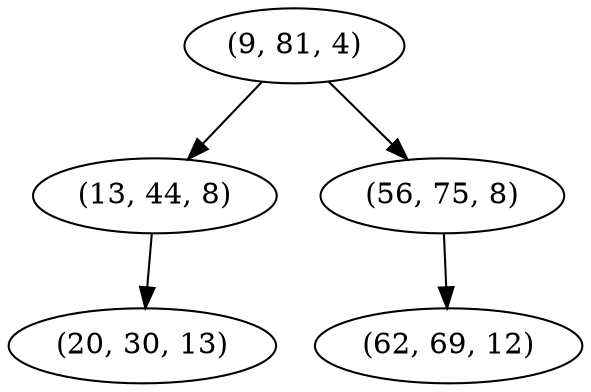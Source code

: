 digraph tree {
    "(9, 81, 4)";
    "(13, 44, 8)";
    "(20, 30, 13)";
    "(56, 75, 8)";
    "(62, 69, 12)";
    "(9, 81, 4)" -> "(13, 44, 8)";
    "(9, 81, 4)" -> "(56, 75, 8)";
    "(13, 44, 8)" -> "(20, 30, 13)";
    "(56, 75, 8)" -> "(62, 69, 12)";
}
